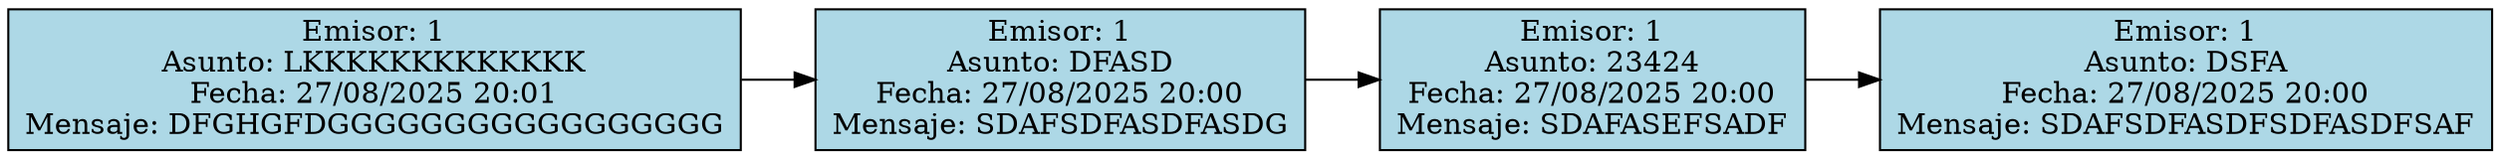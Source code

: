 digraph G {
rankdir=TB;
  node [shape=record, style=filled, fillcolor=lightblue];
  rankdir=LR;
  "5" [label="Emisor: 1\nAsunto: LKKKKKKKKKKKKK\nFecha: 27/08/2025  20:01\nMensaje: DFGHGFDGGGGGGGGGGGGGGGGG"];
  "5" -> "4";
  "4" [label="Emisor: 1\nAsunto: DFASD\nFecha: 27/08/2025  20:00\nMensaje: SDAFSDFASDFASDG"];
  "4" -> "3";
  "3" [label="Emisor: 1\nAsunto: 23424\nFecha: 27/08/2025  20:00\nMensaje: SDAFASEFSADF"];
  "3" -> "2";
  "2" [label="Emisor: 1\nAsunto: DSFA\nFecha: 27/08/2025  20:00\nMensaje: SDAFSDFASDFSDFASDFSAF"];
}
